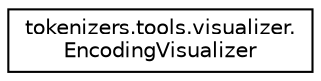 digraph "Graphical Class Hierarchy"
{
 // LATEX_PDF_SIZE
  edge [fontname="Helvetica",fontsize="10",labelfontname="Helvetica",labelfontsize="10"];
  node [fontname="Helvetica",fontsize="10",shape=record];
  rankdir="LR";
  Node0 [label="tokenizers.tools.visualizer.\lEncodingVisualizer",height=0.2,width=0.4,color="black", fillcolor="white", style="filled",URL="$classtokenizers_1_1tools_1_1visualizer_1_1EncodingVisualizer.html",tooltip=" "];
}
